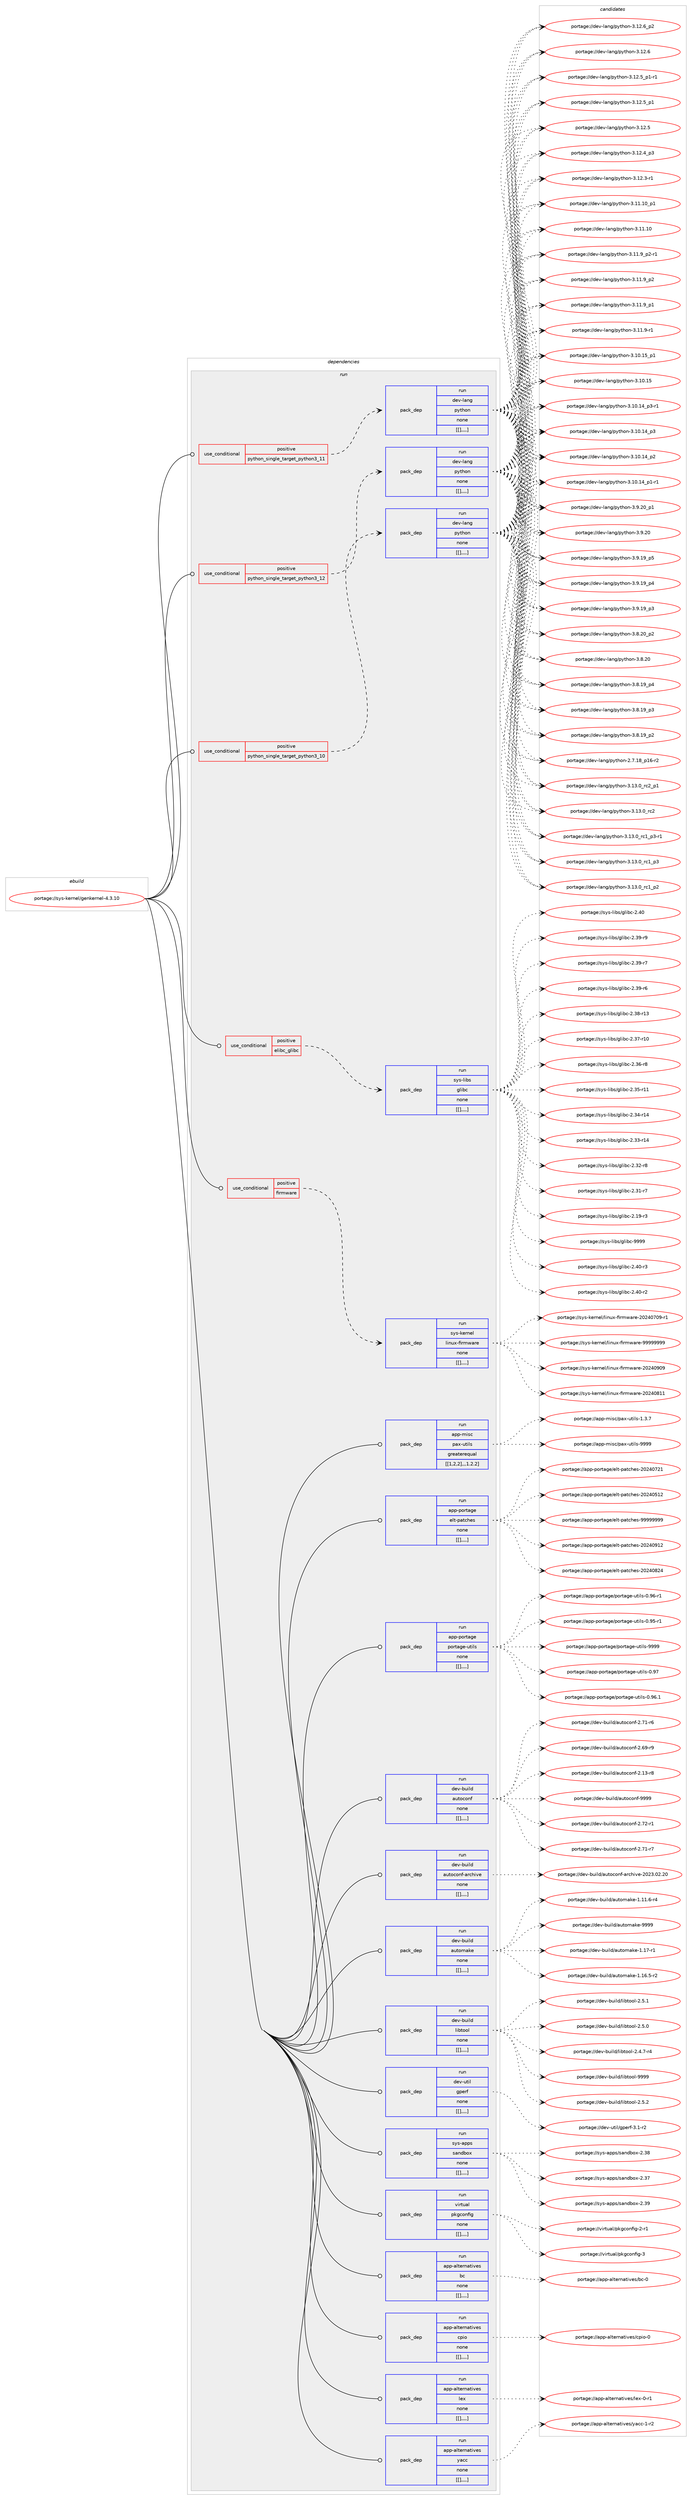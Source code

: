 digraph prolog {

# *************
# Graph options
# *************

newrank=true;
concentrate=true;
compound=true;
graph [rankdir=LR,fontname=Helvetica,fontsize=10,ranksep=1.5];#, ranksep=2.5, nodesep=0.2];
edge  [arrowhead=vee];
node  [fontname=Helvetica,fontsize=10];

# **********
# The ebuild
# **********

subgraph cluster_leftcol {
color=gray;
label=<<i>ebuild</i>>;
id [label="portage://sys-kernel/genkernel-4.3.10", color=red, width=4, href="../sys-kernel/genkernel-4.3.10.svg"];
}

# ****************
# The dependencies
# ****************

subgraph cluster_midcol {
color=gray;
label=<<i>dependencies</i>>;
subgraph cluster_compile {
fillcolor="#eeeeee";
style=filled;
label=<<i>compile</i>>;
}
subgraph cluster_compileandrun {
fillcolor="#eeeeee";
style=filled;
label=<<i>compile and run</i>>;
}
subgraph cluster_run {
fillcolor="#eeeeee";
style=filled;
label=<<i>run</i>>;
subgraph cond9730 {
dependency26122 [label=<<TABLE BORDER="0" CELLBORDER="1" CELLSPACING="0" CELLPADDING="4"><TR><TD ROWSPAN="3" CELLPADDING="10">use_conditional</TD></TR><TR><TD>positive</TD></TR><TR><TD>elibc_glibc</TD></TR></TABLE>>, shape=none, color=red];
subgraph pack16318 {
dependency26123 [label=<<TABLE BORDER="0" CELLBORDER="1" CELLSPACING="0" CELLPADDING="4" WIDTH="220"><TR><TD ROWSPAN="6" CELLPADDING="30">pack_dep</TD></TR><TR><TD WIDTH="110">run</TD></TR><TR><TD>sys-libs</TD></TR><TR><TD>glibc</TD></TR><TR><TD>none</TD></TR><TR><TD>[[],,,,]</TD></TR></TABLE>>, shape=none, color=blue];
}
dependency26122:e -> dependency26123:w [weight=20,style="dashed",arrowhead="vee"];
}
id:e -> dependency26122:w [weight=20,style="solid",arrowhead="odot"];
subgraph cond9731 {
dependency26124 [label=<<TABLE BORDER="0" CELLBORDER="1" CELLSPACING="0" CELLPADDING="4"><TR><TD ROWSPAN="3" CELLPADDING="10">use_conditional</TD></TR><TR><TD>positive</TD></TR><TR><TD>firmware</TD></TR></TABLE>>, shape=none, color=red];
subgraph pack16319 {
dependency26125 [label=<<TABLE BORDER="0" CELLBORDER="1" CELLSPACING="0" CELLPADDING="4" WIDTH="220"><TR><TD ROWSPAN="6" CELLPADDING="30">pack_dep</TD></TR><TR><TD WIDTH="110">run</TD></TR><TR><TD>sys-kernel</TD></TR><TR><TD>linux-firmware</TD></TR><TR><TD>none</TD></TR><TR><TD>[[],,,,]</TD></TR></TABLE>>, shape=none, color=blue];
}
dependency26124:e -> dependency26125:w [weight=20,style="dashed",arrowhead="vee"];
}
id:e -> dependency26124:w [weight=20,style="solid",arrowhead="odot"];
subgraph cond9732 {
dependency26126 [label=<<TABLE BORDER="0" CELLBORDER="1" CELLSPACING="0" CELLPADDING="4"><TR><TD ROWSPAN="3" CELLPADDING="10">use_conditional</TD></TR><TR><TD>positive</TD></TR><TR><TD>python_single_target_python3_10</TD></TR></TABLE>>, shape=none, color=red];
subgraph pack16320 {
dependency26127 [label=<<TABLE BORDER="0" CELLBORDER="1" CELLSPACING="0" CELLPADDING="4" WIDTH="220"><TR><TD ROWSPAN="6" CELLPADDING="30">pack_dep</TD></TR><TR><TD WIDTH="110">run</TD></TR><TR><TD>dev-lang</TD></TR><TR><TD>python</TD></TR><TR><TD>none</TD></TR><TR><TD>[[],,,,]</TD></TR></TABLE>>, shape=none, color=blue];
}
dependency26126:e -> dependency26127:w [weight=20,style="dashed",arrowhead="vee"];
}
id:e -> dependency26126:w [weight=20,style="solid",arrowhead="odot"];
subgraph cond9733 {
dependency26128 [label=<<TABLE BORDER="0" CELLBORDER="1" CELLSPACING="0" CELLPADDING="4"><TR><TD ROWSPAN="3" CELLPADDING="10">use_conditional</TD></TR><TR><TD>positive</TD></TR><TR><TD>python_single_target_python3_11</TD></TR></TABLE>>, shape=none, color=red];
subgraph pack16321 {
dependency26129 [label=<<TABLE BORDER="0" CELLBORDER="1" CELLSPACING="0" CELLPADDING="4" WIDTH="220"><TR><TD ROWSPAN="6" CELLPADDING="30">pack_dep</TD></TR><TR><TD WIDTH="110">run</TD></TR><TR><TD>dev-lang</TD></TR><TR><TD>python</TD></TR><TR><TD>none</TD></TR><TR><TD>[[],,,,]</TD></TR></TABLE>>, shape=none, color=blue];
}
dependency26128:e -> dependency26129:w [weight=20,style="dashed",arrowhead="vee"];
}
id:e -> dependency26128:w [weight=20,style="solid",arrowhead="odot"];
subgraph cond9734 {
dependency26130 [label=<<TABLE BORDER="0" CELLBORDER="1" CELLSPACING="0" CELLPADDING="4"><TR><TD ROWSPAN="3" CELLPADDING="10">use_conditional</TD></TR><TR><TD>positive</TD></TR><TR><TD>python_single_target_python3_12</TD></TR></TABLE>>, shape=none, color=red];
subgraph pack16322 {
dependency26131 [label=<<TABLE BORDER="0" CELLBORDER="1" CELLSPACING="0" CELLPADDING="4" WIDTH="220"><TR><TD ROWSPAN="6" CELLPADDING="30">pack_dep</TD></TR><TR><TD WIDTH="110">run</TD></TR><TR><TD>dev-lang</TD></TR><TR><TD>python</TD></TR><TR><TD>none</TD></TR><TR><TD>[[],,,,]</TD></TR></TABLE>>, shape=none, color=blue];
}
dependency26130:e -> dependency26131:w [weight=20,style="dashed",arrowhead="vee"];
}
id:e -> dependency26130:w [weight=20,style="solid",arrowhead="odot"];
subgraph pack16323 {
dependency26132 [label=<<TABLE BORDER="0" CELLBORDER="1" CELLSPACING="0" CELLPADDING="4" WIDTH="220"><TR><TD ROWSPAN="6" CELLPADDING="30">pack_dep</TD></TR><TR><TD WIDTH="110">run</TD></TR><TR><TD>app-alternatives</TD></TR><TR><TD>bc</TD></TR><TR><TD>none</TD></TR><TR><TD>[[],,,,]</TD></TR></TABLE>>, shape=none, color=blue];
}
id:e -> dependency26132:w [weight=20,style="solid",arrowhead="odot"];
subgraph pack16324 {
dependency26133 [label=<<TABLE BORDER="0" CELLBORDER="1" CELLSPACING="0" CELLPADDING="4" WIDTH="220"><TR><TD ROWSPAN="6" CELLPADDING="30">pack_dep</TD></TR><TR><TD WIDTH="110">run</TD></TR><TR><TD>app-alternatives</TD></TR><TR><TD>cpio</TD></TR><TR><TD>none</TD></TR><TR><TD>[[],,,,]</TD></TR></TABLE>>, shape=none, color=blue];
}
id:e -> dependency26133:w [weight=20,style="solid",arrowhead="odot"];
subgraph pack16325 {
dependency26134 [label=<<TABLE BORDER="0" CELLBORDER="1" CELLSPACING="0" CELLPADDING="4" WIDTH="220"><TR><TD ROWSPAN="6" CELLPADDING="30">pack_dep</TD></TR><TR><TD WIDTH="110">run</TD></TR><TR><TD>app-alternatives</TD></TR><TR><TD>lex</TD></TR><TR><TD>none</TD></TR><TR><TD>[[],,,,]</TD></TR></TABLE>>, shape=none, color=blue];
}
id:e -> dependency26134:w [weight=20,style="solid",arrowhead="odot"];
subgraph pack16326 {
dependency26135 [label=<<TABLE BORDER="0" CELLBORDER="1" CELLSPACING="0" CELLPADDING="4" WIDTH="220"><TR><TD ROWSPAN="6" CELLPADDING="30">pack_dep</TD></TR><TR><TD WIDTH="110">run</TD></TR><TR><TD>app-alternatives</TD></TR><TR><TD>yacc</TD></TR><TR><TD>none</TD></TR><TR><TD>[[],,,,]</TD></TR></TABLE>>, shape=none, color=blue];
}
id:e -> dependency26135:w [weight=20,style="solid",arrowhead="odot"];
subgraph pack16327 {
dependency26136 [label=<<TABLE BORDER="0" CELLBORDER="1" CELLSPACING="0" CELLPADDING="4" WIDTH="220"><TR><TD ROWSPAN="6" CELLPADDING="30">pack_dep</TD></TR><TR><TD WIDTH="110">run</TD></TR><TR><TD>app-misc</TD></TR><TR><TD>pax-utils</TD></TR><TR><TD>greaterequal</TD></TR><TR><TD>[[1,2,2],,,1.2.2]</TD></TR></TABLE>>, shape=none, color=blue];
}
id:e -> dependency26136:w [weight=20,style="solid",arrowhead="odot"];
subgraph pack16328 {
dependency26137 [label=<<TABLE BORDER="0" CELLBORDER="1" CELLSPACING="0" CELLPADDING="4" WIDTH="220"><TR><TD ROWSPAN="6" CELLPADDING="30">pack_dep</TD></TR><TR><TD WIDTH="110">run</TD></TR><TR><TD>app-portage</TD></TR><TR><TD>elt-patches</TD></TR><TR><TD>none</TD></TR><TR><TD>[[],,,,]</TD></TR></TABLE>>, shape=none, color=blue];
}
id:e -> dependency26137:w [weight=20,style="solid",arrowhead="odot"];
subgraph pack16329 {
dependency26138 [label=<<TABLE BORDER="0" CELLBORDER="1" CELLSPACING="0" CELLPADDING="4" WIDTH="220"><TR><TD ROWSPAN="6" CELLPADDING="30">pack_dep</TD></TR><TR><TD WIDTH="110">run</TD></TR><TR><TD>app-portage</TD></TR><TR><TD>portage-utils</TD></TR><TR><TD>none</TD></TR><TR><TD>[[],,,,]</TD></TR></TABLE>>, shape=none, color=blue];
}
id:e -> dependency26138:w [weight=20,style="solid",arrowhead="odot"];
subgraph pack16330 {
dependency26139 [label=<<TABLE BORDER="0" CELLBORDER="1" CELLSPACING="0" CELLPADDING="4" WIDTH="220"><TR><TD ROWSPAN="6" CELLPADDING="30">pack_dep</TD></TR><TR><TD WIDTH="110">run</TD></TR><TR><TD>dev-build</TD></TR><TR><TD>autoconf</TD></TR><TR><TD>none</TD></TR><TR><TD>[[],,,,]</TD></TR></TABLE>>, shape=none, color=blue];
}
id:e -> dependency26139:w [weight=20,style="solid",arrowhead="odot"];
subgraph pack16331 {
dependency26140 [label=<<TABLE BORDER="0" CELLBORDER="1" CELLSPACING="0" CELLPADDING="4" WIDTH="220"><TR><TD ROWSPAN="6" CELLPADDING="30">pack_dep</TD></TR><TR><TD WIDTH="110">run</TD></TR><TR><TD>dev-build</TD></TR><TR><TD>autoconf-archive</TD></TR><TR><TD>none</TD></TR><TR><TD>[[],,,,]</TD></TR></TABLE>>, shape=none, color=blue];
}
id:e -> dependency26140:w [weight=20,style="solid",arrowhead="odot"];
subgraph pack16332 {
dependency26141 [label=<<TABLE BORDER="0" CELLBORDER="1" CELLSPACING="0" CELLPADDING="4" WIDTH="220"><TR><TD ROWSPAN="6" CELLPADDING="30">pack_dep</TD></TR><TR><TD WIDTH="110">run</TD></TR><TR><TD>dev-build</TD></TR><TR><TD>automake</TD></TR><TR><TD>none</TD></TR><TR><TD>[[],,,,]</TD></TR></TABLE>>, shape=none, color=blue];
}
id:e -> dependency26141:w [weight=20,style="solid",arrowhead="odot"];
subgraph pack16333 {
dependency26142 [label=<<TABLE BORDER="0" CELLBORDER="1" CELLSPACING="0" CELLPADDING="4" WIDTH="220"><TR><TD ROWSPAN="6" CELLPADDING="30">pack_dep</TD></TR><TR><TD WIDTH="110">run</TD></TR><TR><TD>dev-build</TD></TR><TR><TD>libtool</TD></TR><TR><TD>none</TD></TR><TR><TD>[[],,,,]</TD></TR></TABLE>>, shape=none, color=blue];
}
id:e -> dependency26142:w [weight=20,style="solid",arrowhead="odot"];
subgraph pack16334 {
dependency26143 [label=<<TABLE BORDER="0" CELLBORDER="1" CELLSPACING="0" CELLPADDING="4" WIDTH="220"><TR><TD ROWSPAN="6" CELLPADDING="30">pack_dep</TD></TR><TR><TD WIDTH="110">run</TD></TR><TR><TD>dev-util</TD></TR><TR><TD>gperf</TD></TR><TR><TD>none</TD></TR><TR><TD>[[],,,,]</TD></TR></TABLE>>, shape=none, color=blue];
}
id:e -> dependency26143:w [weight=20,style="solid",arrowhead="odot"];
subgraph pack16335 {
dependency26144 [label=<<TABLE BORDER="0" CELLBORDER="1" CELLSPACING="0" CELLPADDING="4" WIDTH="220"><TR><TD ROWSPAN="6" CELLPADDING="30">pack_dep</TD></TR><TR><TD WIDTH="110">run</TD></TR><TR><TD>sys-apps</TD></TR><TR><TD>sandbox</TD></TR><TR><TD>none</TD></TR><TR><TD>[[],,,,]</TD></TR></TABLE>>, shape=none, color=blue];
}
id:e -> dependency26144:w [weight=20,style="solid",arrowhead="odot"];
subgraph pack16336 {
dependency26145 [label=<<TABLE BORDER="0" CELLBORDER="1" CELLSPACING="0" CELLPADDING="4" WIDTH="220"><TR><TD ROWSPAN="6" CELLPADDING="30">pack_dep</TD></TR><TR><TD WIDTH="110">run</TD></TR><TR><TD>virtual</TD></TR><TR><TD>pkgconfig</TD></TR><TR><TD>none</TD></TR><TR><TD>[[],,,,]</TD></TR></TABLE>>, shape=none, color=blue];
}
id:e -> dependency26145:w [weight=20,style="solid",arrowhead="odot"];
}
}

# **************
# The candidates
# **************

subgraph cluster_choices {
rank=same;
color=gray;
label=<<i>candidates</i>>;

subgraph choice16318 {
color=black;
nodesep=1;
choice11512111545108105981154710310810598994557575757 [label="portage://sys-libs/glibc-9999", color=red, width=4,href="../sys-libs/glibc-9999.svg"];
choice115121115451081059811547103108105989945504652484511451 [label="portage://sys-libs/glibc-2.40-r3", color=red, width=4,href="../sys-libs/glibc-2.40-r3.svg"];
choice115121115451081059811547103108105989945504652484511450 [label="portage://sys-libs/glibc-2.40-r2", color=red, width=4,href="../sys-libs/glibc-2.40-r2.svg"];
choice11512111545108105981154710310810598994550465248 [label="portage://sys-libs/glibc-2.40", color=red, width=4,href="../sys-libs/glibc-2.40.svg"];
choice115121115451081059811547103108105989945504651574511457 [label="portage://sys-libs/glibc-2.39-r9", color=red, width=4,href="../sys-libs/glibc-2.39-r9.svg"];
choice115121115451081059811547103108105989945504651574511455 [label="portage://sys-libs/glibc-2.39-r7", color=red, width=4,href="../sys-libs/glibc-2.39-r7.svg"];
choice115121115451081059811547103108105989945504651574511454 [label="portage://sys-libs/glibc-2.39-r6", color=red, width=4,href="../sys-libs/glibc-2.39-r6.svg"];
choice11512111545108105981154710310810598994550465156451144951 [label="portage://sys-libs/glibc-2.38-r13", color=red, width=4,href="../sys-libs/glibc-2.38-r13.svg"];
choice11512111545108105981154710310810598994550465155451144948 [label="portage://sys-libs/glibc-2.37-r10", color=red, width=4,href="../sys-libs/glibc-2.37-r10.svg"];
choice115121115451081059811547103108105989945504651544511456 [label="portage://sys-libs/glibc-2.36-r8", color=red, width=4,href="../sys-libs/glibc-2.36-r8.svg"];
choice11512111545108105981154710310810598994550465153451144949 [label="portage://sys-libs/glibc-2.35-r11", color=red, width=4,href="../sys-libs/glibc-2.35-r11.svg"];
choice11512111545108105981154710310810598994550465152451144952 [label="portage://sys-libs/glibc-2.34-r14", color=red, width=4,href="../sys-libs/glibc-2.34-r14.svg"];
choice11512111545108105981154710310810598994550465151451144952 [label="portage://sys-libs/glibc-2.33-r14", color=red, width=4,href="../sys-libs/glibc-2.33-r14.svg"];
choice115121115451081059811547103108105989945504651504511456 [label="portage://sys-libs/glibc-2.32-r8", color=red, width=4,href="../sys-libs/glibc-2.32-r8.svg"];
choice115121115451081059811547103108105989945504651494511455 [label="portage://sys-libs/glibc-2.31-r7", color=red, width=4,href="../sys-libs/glibc-2.31-r7.svg"];
choice115121115451081059811547103108105989945504649574511451 [label="portage://sys-libs/glibc-2.19-r3", color=red, width=4,href="../sys-libs/glibc-2.19-r3.svg"];
dependency26123:e -> choice11512111545108105981154710310810598994557575757:w [style=dotted,weight="100"];
dependency26123:e -> choice115121115451081059811547103108105989945504652484511451:w [style=dotted,weight="100"];
dependency26123:e -> choice115121115451081059811547103108105989945504652484511450:w [style=dotted,weight="100"];
dependency26123:e -> choice11512111545108105981154710310810598994550465248:w [style=dotted,weight="100"];
dependency26123:e -> choice115121115451081059811547103108105989945504651574511457:w [style=dotted,weight="100"];
dependency26123:e -> choice115121115451081059811547103108105989945504651574511455:w [style=dotted,weight="100"];
dependency26123:e -> choice115121115451081059811547103108105989945504651574511454:w [style=dotted,weight="100"];
dependency26123:e -> choice11512111545108105981154710310810598994550465156451144951:w [style=dotted,weight="100"];
dependency26123:e -> choice11512111545108105981154710310810598994550465155451144948:w [style=dotted,weight="100"];
dependency26123:e -> choice115121115451081059811547103108105989945504651544511456:w [style=dotted,weight="100"];
dependency26123:e -> choice11512111545108105981154710310810598994550465153451144949:w [style=dotted,weight="100"];
dependency26123:e -> choice11512111545108105981154710310810598994550465152451144952:w [style=dotted,weight="100"];
dependency26123:e -> choice11512111545108105981154710310810598994550465151451144952:w [style=dotted,weight="100"];
dependency26123:e -> choice115121115451081059811547103108105989945504651504511456:w [style=dotted,weight="100"];
dependency26123:e -> choice115121115451081059811547103108105989945504651494511455:w [style=dotted,weight="100"];
dependency26123:e -> choice115121115451081059811547103108105989945504649574511451:w [style=dotted,weight="100"];
}
subgraph choice16319 {
color=black;
nodesep=1;
choice11512111545107101114110101108471081051101171204510210511410911997114101455757575757575757 [label="portage://sys-kernel/linux-firmware-99999999", color=red, width=4,href="../sys-kernel/linux-firmware-99999999.svg"];
choice11512111545107101114110101108471081051101171204510210511410911997114101455048505248574857 [label="portage://sys-kernel/linux-firmware-20240909", color=red, width=4,href="../sys-kernel/linux-firmware-20240909.svg"];
choice11512111545107101114110101108471081051101171204510210511410911997114101455048505248564949 [label="portage://sys-kernel/linux-firmware-20240811", color=red, width=4,href="../sys-kernel/linux-firmware-20240811.svg"];
choice115121115451071011141101011084710810511011712045102105114109119971141014550485052485548574511449 [label="portage://sys-kernel/linux-firmware-20240709-r1", color=red, width=4,href="../sys-kernel/linux-firmware-20240709-r1.svg"];
dependency26125:e -> choice11512111545107101114110101108471081051101171204510210511410911997114101455757575757575757:w [style=dotted,weight="100"];
dependency26125:e -> choice11512111545107101114110101108471081051101171204510210511410911997114101455048505248574857:w [style=dotted,weight="100"];
dependency26125:e -> choice11512111545107101114110101108471081051101171204510210511410911997114101455048505248564949:w [style=dotted,weight="100"];
dependency26125:e -> choice115121115451071011141101011084710810511011712045102105114109119971141014550485052485548574511449:w [style=dotted,weight="100"];
}
subgraph choice16320 {
color=black;
nodesep=1;
choice100101118451089711010347112121116104111110455146495146489511499509511249 [label="portage://dev-lang/python-3.13.0_rc2_p1", color=red, width=4,href="../dev-lang/python-3.13.0_rc2_p1.svg"];
choice10010111845108971101034711212111610411111045514649514648951149950 [label="portage://dev-lang/python-3.13.0_rc2", color=red, width=4,href="../dev-lang/python-3.13.0_rc2.svg"];
choice1001011184510897110103471121211161041111104551464951464895114994995112514511449 [label="portage://dev-lang/python-3.13.0_rc1_p3-r1", color=red, width=4,href="../dev-lang/python-3.13.0_rc1_p3-r1.svg"];
choice100101118451089711010347112121116104111110455146495146489511499499511251 [label="portage://dev-lang/python-3.13.0_rc1_p3", color=red, width=4,href="../dev-lang/python-3.13.0_rc1_p3.svg"];
choice100101118451089711010347112121116104111110455146495146489511499499511250 [label="portage://dev-lang/python-3.13.0_rc1_p2", color=red, width=4,href="../dev-lang/python-3.13.0_rc1_p2.svg"];
choice100101118451089711010347112121116104111110455146495046549511250 [label="portage://dev-lang/python-3.12.6_p2", color=red, width=4,href="../dev-lang/python-3.12.6_p2.svg"];
choice10010111845108971101034711212111610411111045514649504654 [label="portage://dev-lang/python-3.12.6", color=red, width=4,href="../dev-lang/python-3.12.6.svg"];
choice1001011184510897110103471121211161041111104551464950465395112494511449 [label="portage://dev-lang/python-3.12.5_p1-r1", color=red, width=4,href="../dev-lang/python-3.12.5_p1-r1.svg"];
choice100101118451089711010347112121116104111110455146495046539511249 [label="portage://dev-lang/python-3.12.5_p1", color=red, width=4,href="../dev-lang/python-3.12.5_p1.svg"];
choice10010111845108971101034711212111610411111045514649504653 [label="portage://dev-lang/python-3.12.5", color=red, width=4,href="../dev-lang/python-3.12.5.svg"];
choice100101118451089711010347112121116104111110455146495046529511251 [label="portage://dev-lang/python-3.12.4_p3", color=red, width=4,href="../dev-lang/python-3.12.4_p3.svg"];
choice100101118451089711010347112121116104111110455146495046514511449 [label="portage://dev-lang/python-3.12.3-r1", color=red, width=4,href="../dev-lang/python-3.12.3-r1.svg"];
choice10010111845108971101034711212111610411111045514649494649489511249 [label="portage://dev-lang/python-3.11.10_p1", color=red, width=4,href="../dev-lang/python-3.11.10_p1.svg"];
choice1001011184510897110103471121211161041111104551464949464948 [label="portage://dev-lang/python-3.11.10", color=red, width=4,href="../dev-lang/python-3.11.10.svg"];
choice1001011184510897110103471121211161041111104551464949465795112504511449 [label="portage://dev-lang/python-3.11.9_p2-r1", color=red, width=4,href="../dev-lang/python-3.11.9_p2-r1.svg"];
choice100101118451089711010347112121116104111110455146494946579511250 [label="portage://dev-lang/python-3.11.9_p2", color=red, width=4,href="../dev-lang/python-3.11.9_p2.svg"];
choice100101118451089711010347112121116104111110455146494946579511249 [label="portage://dev-lang/python-3.11.9_p1", color=red, width=4,href="../dev-lang/python-3.11.9_p1.svg"];
choice100101118451089711010347112121116104111110455146494946574511449 [label="portage://dev-lang/python-3.11.9-r1", color=red, width=4,href="../dev-lang/python-3.11.9-r1.svg"];
choice10010111845108971101034711212111610411111045514649484649539511249 [label="portage://dev-lang/python-3.10.15_p1", color=red, width=4,href="../dev-lang/python-3.10.15_p1.svg"];
choice1001011184510897110103471121211161041111104551464948464953 [label="portage://dev-lang/python-3.10.15", color=red, width=4,href="../dev-lang/python-3.10.15.svg"];
choice100101118451089711010347112121116104111110455146494846495295112514511449 [label="portage://dev-lang/python-3.10.14_p3-r1", color=red, width=4,href="../dev-lang/python-3.10.14_p3-r1.svg"];
choice10010111845108971101034711212111610411111045514649484649529511251 [label="portage://dev-lang/python-3.10.14_p3", color=red, width=4,href="../dev-lang/python-3.10.14_p3.svg"];
choice10010111845108971101034711212111610411111045514649484649529511250 [label="portage://dev-lang/python-3.10.14_p2", color=red, width=4,href="../dev-lang/python-3.10.14_p2.svg"];
choice100101118451089711010347112121116104111110455146494846495295112494511449 [label="portage://dev-lang/python-3.10.14_p1-r1", color=red, width=4,href="../dev-lang/python-3.10.14_p1-r1.svg"];
choice100101118451089711010347112121116104111110455146574650489511249 [label="portage://dev-lang/python-3.9.20_p1", color=red, width=4,href="../dev-lang/python-3.9.20_p1.svg"];
choice10010111845108971101034711212111610411111045514657465048 [label="portage://dev-lang/python-3.9.20", color=red, width=4,href="../dev-lang/python-3.9.20.svg"];
choice100101118451089711010347112121116104111110455146574649579511253 [label="portage://dev-lang/python-3.9.19_p5", color=red, width=4,href="../dev-lang/python-3.9.19_p5.svg"];
choice100101118451089711010347112121116104111110455146574649579511252 [label="portage://dev-lang/python-3.9.19_p4", color=red, width=4,href="../dev-lang/python-3.9.19_p4.svg"];
choice100101118451089711010347112121116104111110455146574649579511251 [label="portage://dev-lang/python-3.9.19_p3", color=red, width=4,href="../dev-lang/python-3.9.19_p3.svg"];
choice100101118451089711010347112121116104111110455146564650489511250 [label="portage://dev-lang/python-3.8.20_p2", color=red, width=4,href="../dev-lang/python-3.8.20_p2.svg"];
choice10010111845108971101034711212111610411111045514656465048 [label="portage://dev-lang/python-3.8.20", color=red, width=4,href="../dev-lang/python-3.8.20.svg"];
choice100101118451089711010347112121116104111110455146564649579511252 [label="portage://dev-lang/python-3.8.19_p4", color=red, width=4,href="../dev-lang/python-3.8.19_p4.svg"];
choice100101118451089711010347112121116104111110455146564649579511251 [label="portage://dev-lang/python-3.8.19_p3", color=red, width=4,href="../dev-lang/python-3.8.19_p3.svg"];
choice100101118451089711010347112121116104111110455146564649579511250 [label="portage://dev-lang/python-3.8.19_p2", color=red, width=4,href="../dev-lang/python-3.8.19_p2.svg"];
choice100101118451089711010347112121116104111110455046554649569511249544511450 [label="portage://dev-lang/python-2.7.18_p16-r2", color=red, width=4,href="../dev-lang/python-2.7.18_p16-r2.svg"];
dependency26127:e -> choice100101118451089711010347112121116104111110455146495146489511499509511249:w [style=dotted,weight="100"];
dependency26127:e -> choice10010111845108971101034711212111610411111045514649514648951149950:w [style=dotted,weight="100"];
dependency26127:e -> choice1001011184510897110103471121211161041111104551464951464895114994995112514511449:w [style=dotted,weight="100"];
dependency26127:e -> choice100101118451089711010347112121116104111110455146495146489511499499511251:w [style=dotted,weight="100"];
dependency26127:e -> choice100101118451089711010347112121116104111110455146495146489511499499511250:w [style=dotted,weight="100"];
dependency26127:e -> choice100101118451089711010347112121116104111110455146495046549511250:w [style=dotted,weight="100"];
dependency26127:e -> choice10010111845108971101034711212111610411111045514649504654:w [style=dotted,weight="100"];
dependency26127:e -> choice1001011184510897110103471121211161041111104551464950465395112494511449:w [style=dotted,weight="100"];
dependency26127:e -> choice100101118451089711010347112121116104111110455146495046539511249:w [style=dotted,weight="100"];
dependency26127:e -> choice10010111845108971101034711212111610411111045514649504653:w [style=dotted,weight="100"];
dependency26127:e -> choice100101118451089711010347112121116104111110455146495046529511251:w [style=dotted,weight="100"];
dependency26127:e -> choice100101118451089711010347112121116104111110455146495046514511449:w [style=dotted,weight="100"];
dependency26127:e -> choice10010111845108971101034711212111610411111045514649494649489511249:w [style=dotted,weight="100"];
dependency26127:e -> choice1001011184510897110103471121211161041111104551464949464948:w [style=dotted,weight="100"];
dependency26127:e -> choice1001011184510897110103471121211161041111104551464949465795112504511449:w [style=dotted,weight="100"];
dependency26127:e -> choice100101118451089711010347112121116104111110455146494946579511250:w [style=dotted,weight="100"];
dependency26127:e -> choice100101118451089711010347112121116104111110455146494946579511249:w [style=dotted,weight="100"];
dependency26127:e -> choice100101118451089711010347112121116104111110455146494946574511449:w [style=dotted,weight="100"];
dependency26127:e -> choice10010111845108971101034711212111610411111045514649484649539511249:w [style=dotted,weight="100"];
dependency26127:e -> choice1001011184510897110103471121211161041111104551464948464953:w [style=dotted,weight="100"];
dependency26127:e -> choice100101118451089711010347112121116104111110455146494846495295112514511449:w [style=dotted,weight="100"];
dependency26127:e -> choice10010111845108971101034711212111610411111045514649484649529511251:w [style=dotted,weight="100"];
dependency26127:e -> choice10010111845108971101034711212111610411111045514649484649529511250:w [style=dotted,weight="100"];
dependency26127:e -> choice100101118451089711010347112121116104111110455146494846495295112494511449:w [style=dotted,weight="100"];
dependency26127:e -> choice100101118451089711010347112121116104111110455146574650489511249:w [style=dotted,weight="100"];
dependency26127:e -> choice10010111845108971101034711212111610411111045514657465048:w [style=dotted,weight="100"];
dependency26127:e -> choice100101118451089711010347112121116104111110455146574649579511253:w [style=dotted,weight="100"];
dependency26127:e -> choice100101118451089711010347112121116104111110455146574649579511252:w [style=dotted,weight="100"];
dependency26127:e -> choice100101118451089711010347112121116104111110455146574649579511251:w [style=dotted,weight="100"];
dependency26127:e -> choice100101118451089711010347112121116104111110455146564650489511250:w [style=dotted,weight="100"];
dependency26127:e -> choice10010111845108971101034711212111610411111045514656465048:w [style=dotted,weight="100"];
dependency26127:e -> choice100101118451089711010347112121116104111110455146564649579511252:w [style=dotted,weight="100"];
dependency26127:e -> choice100101118451089711010347112121116104111110455146564649579511251:w [style=dotted,weight="100"];
dependency26127:e -> choice100101118451089711010347112121116104111110455146564649579511250:w [style=dotted,weight="100"];
dependency26127:e -> choice100101118451089711010347112121116104111110455046554649569511249544511450:w [style=dotted,weight="100"];
}
subgraph choice16321 {
color=black;
nodesep=1;
choice100101118451089711010347112121116104111110455146495146489511499509511249 [label="portage://dev-lang/python-3.13.0_rc2_p1", color=red, width=4,href="../dev-lang/python-3.13.0_rc2_p1.svg"];
choice10010111845108971101034711212111610411111045514649514648951149950 [label="portage://dev-lang/python-3.13.0_rc2", color=red, width=4,href="../dev-lang/python-3.13.0_rc2.svg"];
choice1001011184510897110103471121211161041111104551464951464895114994995112514511449 [label="portage://dev-lang/python-3.13.0_rc1_p3-r1", color=red, width=4,href="../dev-lang/python-3.13.0_rc1_p3-r1.svg"];
choice100101118451089711010347112121116104111110455146495146489511499499511251 [label="portage://dev-lang/python-3.13.0_rc1_p3", color=red, width=4,href="../dev-lang/python-3.13.0_rc1_p3.svg"];
choice100101118451089711010347112121116104111110455146495146489511499499511250 [label="portage://dev-lang/python-3.13.0_rc1_p2", color=red, width=4,href="../dev-lang/python-3.13.0_rc1_p2.svg"];
choice100101118451089711010347112121116104111110455146495046549511250 [label="portage://dev-lang/python-3.12.6_p2", color=red, width=4,href="../dev-lang/python-3.12.6_p2.svg"];
choice10010111845108971101034711212111610411111045514649504654 [label="portage://dev-lang/python-3.12.6", color=red, width=4,href="../dev-lang/python-3.12.6.svg"];
choice1001011184510897110103471121211161041111104551464950465395112494511449 [label="portage://dev-lang/python-3.12.5_p1-r1", color=red, width=4,href="../dev-lang/python-3.12.5_p1-r1.svg"];
choice100101118451089711010347112121116104111110455146495046539511249 [label="portage://dev-lang/python-3.12.5_p1", color=red, width=4,href="../dev-lang/python-3.12.5_p1.svg"];
choice10010111845108971101034711212111610411111045514649504653 [label="portage://dev-lang/python-3.12.5", color=red, width=4,href="../dev-lang/python-3.12.5.svg"];
choice100101118451089711010347112121116104111110455146495046529511251 [label="portage://dev-lang/python-3.12.4_p3", color=red, width=4,href="../dev-lang/python-3.12.4_p3.svg"];
choice100101118451089711010347112121116104111110455146495046514511449 [label="portage://dev-lang/python-3.12.3-r1", color=red, width=4,href="../dev-lang/python-3.12.3-r1.svg"];
choice10010111845108971101034711212111610411111045514649494649489511249 [label="portage://dev-lang/python-3.11.10_p1", color=red, width=4,href="../dev-lang/python-3.11.10_p1.svg"];
choice1001011184510897110103471121211161041111104551464949464948 [label="portage://dev-lang/python-3.11.10", color=red, width=4,href="../dev-lang/python-3.11.10.svg"];
choice1001011184510897110103471121211161041111104551464949465795112504511449 [label="portage://dev-lang/python-3.11.9_p2-r1", color=red, width=4,href="../dev-lang/python-3.11.9_p2-r1.svg"];
choice100101118451089711010347112121116104111110455146494946579511250 [label="portage://dev-lang/python-3.11.9_p2", color=red, width=4,href="../dev-lang/python-3.11.9_p2.svg"];
choice100101118451089711010347112121116104111110455146494946579511249 [label="portage://dev-lang/python-3.11.9_p1", color=red, width=4,href="../dev-lang/python-3.11.9_p1.svg"];
choice100101118451089711010347112121116104111110455146494946574511449 [label="portage://dev-lang/python-3.11.9-r1", color=red, width=4,href="../dev-lang/python-3.11.9-r1.svg"];
choice10010111845108971101034711212111610411111045514649484649539511249 [label="portage://dev-lang/python-3.10.15_p1", color=red, width=4,href="../dev-lang/python-3.10.15_p1.svg"];
choice1001011184510897110103471121211161041111104551464948464953 [label="portage://dev-lang/python-3.10.15", color=red, width=4,href="../dev-lang/python-3.10.15.svg"];
choice100101118451089711010347112121116104111110455146494846495295112514511449 [label="portage://dev-lang/python-3.10.14_p3-r1", color=red, width=4,href="../dev-lang/python-3.10.14_p3-r1.svg"];
choice10010111845108971101034711212111610411111045514649484649529511251 [label="portage://dev-lang/python-3.10.14_p3", color=red, width=4,href="../dev-lang/python-3.10.14_p3.svg"];
choice10010111845108971101034711212111610411111045514649484649529511250 [label="portage://dev-lang/python-3.10.14_p2", color=red, width=4,href="../dev-lang/python-3.10.14_p2.svg"];
choice100101118451089711010347112121116104111110455146494846495295112494511449 [label="portage://dev-lang/python-3.10.14_p1-r1", color=red, width=4,href="../dev-lang/python-3.10.14_p1-r1.svg"];
choice100101118451089711010347112121116104111110455146574650489511249 [label="portage://dev-lang/python-3.9.20_p1", color=red, width=4,href="../dev-lang/python-3.9.20_p1.svg"];
choice10010111845108971101034711212111610411111045514657465048 [label="portage://dev-lang/python-3.9.20", color=red, width=4,href="../dev-lang/python-3.9.20.svg"];
choice100101118451089711010347112121116104111110455146574649579511253 [label="portage://dev-lang/python-3.9.19_p5", color=red, width=4,href="../dev-lang/python-3.9.19_p5.svg"];
choice100101118451089711010347112121116104111110455146574649579511252 [label="portage://dev-lang/python-3.9.19_p4", color=red, width=4,href="../dev-lang/python-3.9.19_p4.svg"];
choice100101118451089711010347112121116104111110455146574649579511251 [label="portage://dev-lang/python-3.9.19_p3", color=red, width=4,href="../dev-lang/python-3.9.19_p3.svg"];
choice100101118451089711010347112121116104111110455146564650489511250 [label="portage://dev-lang/python-3.8.20_p2", color=red, width=4,href="../dev-lang/python-3.8.20_p2.svg"];
choice10010111845108971101034711212111610411111045514656465048 [label="portage://dev-lang/python-3.8.20", color=red, width=4,href="../dev-lang/python-3.8.20.svg"];
choice100101118451089711010347112121116104111110455146564649579511252 [label="portage://dev-lang/python-3.8.19_p4", color=red, width=4,href="../dev-lang/python-3.8.19_p4.svg"];
choice100101118451089711010347112121116104111110455146564649579511251 [label="portage://dev-lang/python-3.8.19_p3", color=red, width=4,href="../dev-lang/python-3.8.19_p3.svg"];
choice100101118451089711010347112121116104111110455146564649579511250 [label="portage://dev-lang/python-3.8.19_p2", color=red, width=4,href="../dev-lang/python-3.8.19_p2.svg"];
choice100101118451089711010347112121116104111110455046554649569511249544511450 [label="portage://dev-lang/python-2.7.18_p16-r2", color=red, width=4,href="../dev-lang/python-2.7.18_p16-r2.svg"];
dependency26129:e -> choice100101118451089711010347112121116104111110455146495146489511499509511249:w [style=dotted,weight="100"];
dependency26129:e -> choice10010111845108971101034711212111610411111045514649514648951149950:w [style=dotted,weight="100"];
dependency26129:e -> choice1001011184510897110103471121211161041111104551464951464895114994995112514511449:w [style=dotted,weight="100"];
dependency26129:e -> choice100101118451089711010347112121116104111110455146495146489511499499511251:w [style=dotted,weight="100"];
dependency26129:e -> choice100101118451089711010347112121116104111110455146495146489511499499511250:w [style=dotted,weight="100"];
dependency26129:e -> choice100101118451089711010347112121116104111110455146495046549511250:w [style=dotted,weight="100"];
dependency26129:e -> choice10010111845108971101034711212111610411111045514649504654:w [style=dotted,weight="100"];
dependency26129:e -> choice1001011184510897110103471121211161041111104551464950465395112494511449:w [style=dotted,weight="100"];
dependency26129:e -> choice100101118451089711010347112121116104111110455146495046539511249:w [style=dotted,weight="100"];
dependency26129:e -> choice10010111845108971101034711212111610411111045514649504653:w [style=dotted,weight="100"];
dependency26129:e -> choice100101118451089711010347112121116104111110455146495046529511251:w [style=dotted,weight="100"];
dependency26129:e -> choice100101118451089711010347112121116104111110455146495046514511449:w [style=dotted,weight="100"];
dependency26129:e -> choice10010111845108971101034711212111610411111045514649494649489511249:w [style=dotted,weight="100"];
dependency26129:e -> choice1001011184510897110103471121211161041111104551464949464948:w [style=dotted,weight="100"];
dependency26129:e -> choice1001011184510897110103471121211161041111104551464949465795112504511449:w [style=dotted,weight="100"];
dependency26129:e -> choice100101118451089711010347112121116104111110455146494946579511250:w [style=dotted,weight="100"];
dependency26129:e -> choice100101118451089711010347112121116104111110455146494946579511249:w [style=dotted,weight="100"];
dependency26129:e -> choice100101118451089711010347112121116104111110455146494946574511449:w [style=dotted,weight="100"];
dependency26129:e -> choice10010111845108971101034711212111610411111045514649484649539511249:w [style=dotted,weight="100"];
dependency26129:e -> choice1001011184510897110103471121211161041111104551464948464953:w [style=dotted,weight="100"];
dependency26129:e -> choice100101118451089711010347112121116104111110455146494846495295112514511449:w [style=dotted,weight="100"];
dependency26129:e -> choice10010111845108971101034711212111610411111045514649484649529511251:w [style=dotted,weight="100"];
dependency26129:e -> choice10010111845108971101034711212111610411111045514649484649529511250:w [style=dotted,weight="100"];
dependency26129:e -> choice100101118451089711010347112121116104111110455146494846495295112494511449:w [style=dotted,weight="100"];
dependency26129:e -> choice100101118451089711010347112121116104111110455146574650489511249:w [style=dotted,weight="100"];
dependency26129:e -> choice10010111845108971101034711212111610411111045514657465048:w [style=dotted,weight="100"];
dependency26129:e -> choice100101118451089711010347112121116104111110455146574649579511253:w [style=dotted,weight="100"];
dependency26129:e -> choice100101118451089711010347112121116104111110455146574649579511252:w [style=dotted,weight="100"];
dependency26129:e -> choice100101118451089711010347112121116104111110455146574649579511251:w [style=dotted,weight="100"];
dependency26129:e -> choice100101118451089711010347112121116104111110455146564650489511250:w [style=dotted,weight="100"];
dependency26129:e -> choice10010111845108971101034711212111610411111045514656465048:w [style=dotted,weight="100"];
dependency26129:e -> choice100101118451089711010347112121116104111110455146564649579511252:w [style=dotted,weight="100"];
dependency26129:e -> choice100101118451089711010347112121116104111110455146564649579511251:w [style=dotted,weight="100"];
dependency26129:e -> choice100101118451089711010347112121116104111110455146564649579511250:w [style=dotted,weight="100"];
dependency26129:e -> choice100101118451089711010347112121116104111110455046554649569511249544511450:w [style=dotted,weight="100"];
}
subgraph choice16322 {
color=black;
nodesep=1;
choice100101118451089711010347112121116104111110455146495146489511499509511249 [label="portage://dev-lang/python-3.13.0_rc2_p1", color=red, width=4,href="../dev-lang/python-3.13.0_rc2_p1.svg"];
choice10010111845108971101034711212111610411111045514649514648951149950 [label="portage://dev-lang/python-3.13.0_rc2", color=red, width=4,href="../dev-lang/python-3.13.0_rc2.svg"];
choice1001011184510897110103471121211161041111104551464951464895114994995112514511449 [label="portage://dev-lang/python-3.13.0_rc1_p3-r1", color=red, width=4,href="../dev-lang/python-3.13.0_rc1_p3-r1.svg"];
choice100101118451089711010347112121116104111110455146495146489511499499511251 [label="portage://dev-lang/python-3.13.0_rc1_p3", color=red, width=4,href="../dev-lang/python-3.13.0_rc1_p3.svg"];
choice100101118451089711010347112121116104111110455146495146489511499499511250 [label="portage://dev-lang/python-3.13.0_rc1_p2", color=red, width=4,href="../dev-lang/python-3.13.0_rc1_p2.svg"];
choice100101118451089711010347112121116104111110455146495046549511250 [label="portage://dev-lang/python-3.12.6_p2", color=red, width=4,href="../dev-lang/python-3.12.6_p2.svg"];
choice10010111845108971101034711212111610411111045514649504654 [label="portage://dev-lang/python-3.12.6", color=red, width=4,href="../dev-lang/python-3.12.6.svg"];
choice1001011184510897110103471121211161041111104551464950465395112494511449 [label="portage://dev-lang/python-3.12.5_p1-r1", color=red, width=4,href="../dev-lang/python-3.12.5_p1-r1.svg"];
choice100101118451089711010347112121116104111110455146495046539511249 [label="portage://dev-lang/python-3.12.5_p1", color=red, width=4,href="../dev-lang/python-3.12.5_p1.svg"];
choice10010111845108971101034711212111610411111045514649504653 [label="portage://dev-lang/python-3.12.5", color=red, width=4,href="../dev-lang/python-3.12.5.svg"];
choice100101118451089711010347112121116104111110455146495046529511251 [label="portage://dev-lang/python-3.12.4_p3", color=red, width=4,href="../dev-lang/python-3.12.4_p3.svg"];
choice100101118451089711010347112121116104111110455146495046514511449 [label="portage://dev-lang/python-3.12.3-r1", color=red, width=4,href="../dev-lang/python-3.12.3-r1.svg"];
choice10010111845108971101034711212111610411111045514649494649489511249 [label="portage://dev-lang/python-3.11.10_p1", color=red, width=4,href="../dev-lang/python-3.11.10_p1.svg"];
choice1001011184510897110103471121211161041111104551464949464948 [label="portage://dev-lang/python-3.11.10", color=red, width=4,href="../dev-lang/python-3.11.10.svg"];
choice1001011184510897110103471121211161041111104551464949465795112504511449 [label="portage://dev-lang/python-3.11.9_p2-r1", color=red, width=4,href="../dev-lang/python-3.11.9_p2-r1.svg"];
choice100101118451089711010347112121116104111110455146494946579511250 [label="portage://dev-lang/python-3.11.9_p2", color=red, width=4,href="../dev-lang/python-3.11.9_p2.svg"];
choice100101118451089711010347112121116104111110455146494946579511249 [label="portage://dev-lang/python-3.11.9_p1", color=red, width=4,href="../dev-lang/python-3.11.9_p1.svg"];
choice100101118451089711010347112121116104111110455146494946574511449 [label="portage://dev-lang/python-3.11.9-r1", color=red, width=4,href="../dev-lang/python-3.11.9-r1.svg"];
choice10010111845108971101034711212111610411111045514649484649539511249 [label="portage://dev-lang/python-3.10.15_p1", color=red, width=4,href="../dev-lang/python-3.10.15_p1.svg"];
choice1001011184510897110103471121211161041111104551464948464953 [label="portage://dev-lang/python-3.10.15", color=red, width=4,href="../dev-lang/python-3.10.15.svg"];
choice100101118451089711010347112121116104111110455146494846495295112514511449 [label="portage://dev-lang/python-3.10.14_p3-r1", color=red, width=4,href="../dev-lang/python-3.10.14_p3-r1.svg"];
choice10010111845108971101034711212111610411111045514649484649529511251 [label="portage://dev-lang/python-3.10.14_p3", color=red, width=4,href="../dev-lang/python-3.10.14_p3.svg"];
choice10010111845108971101034711212111610411111045514649484649529511250 [label="portage://dev-lang/python-3.10.14_p2", color=red, width=4,href="../dev-lang/python-3.10.14_p2.svg"];
choice100101118451089711010347112121116104111110455146494846495295112494511449 [label="portage://dev-lang/python-3.10.14_p1-r1", color=red, width=4,href="../dev-lang/python-3.10.14_p1-r1.svg"];
choice100101118451089711010347112121116104111110455146574650489511249 [label="portage://dev-lang/python-3.9.20_p1", color=red, width=4,href="../dev-lang/python-3.9.20_p1.svg"];
choice10010111845108971101034711212111610411111045514657465048 [label="portage://dev-lang/python-3.9.20", color=red, width=4,href="../dev-lang/python-3.9.20.svg"];
choice100101118451089711010347112121116104111110455146574649579511253 [label="portage://dev-lang/python-3.9.19_p5", color=red, width=4,href="../dev-lang/python-3.9.19_p5.svg"];
choice100101118451089711010347112121116104111110455146574649579511252 [label="portage://dev-lang/python-3.9.19_p4", color=red, width=4,href="../dev-lang/python-3.9.19_p4.svg"];
choice100101118451089711010347112121116104111110455146574649579511251 [label="portage://dev-lang/python-3.9.19_p3", color=red, width=4,href="../dev-lang/python-3.9.19_p3.svg"];
choice100101118451089711010347112121116104111110455146564650489511250 [label="portage://dev-lang/python-3.8.20_p2", color=red, width=4,href="../dev-lang/python-3.8.20_p2.svg"];
choice10010111845108971101034711212111610411111045514656465048 [label="portage://dev-lang/python-3.8.20", color=red, width=4,href="../dev-lang/python-3.8.20.svg"];
choice100101118451089711010347112121116104111110455146564649579511252 [label="portage://dev-lang/python-3.8.19_p4", color=red, width=4,href="../dev-lang/python-3.8.19_p4.svg"];
choice100101118451089711010347112121116104111110455146564649579511251 [label="portage://dev-lang/python-3.8.19_p3", color=red, width=4,href="../dev-lang/python-3.8.19_p3.svg"];
choice100101118451089711010347112121116104111110455146564649579511250 [label="portage://dev-lang/python-3.8.19_p2", color=red, width=4,href="../dev-lang/python-3.8.19_p2.svg"];
choice100101118451089711010347112121116104111110455046554649569511249544511450 [label="portage://dev-lang/python-2.7.18_p16-r2", color=red, width=4,href="../dev-lang/python-2.7.18_p16-r2.svg"];
dependency26131:e -> choice100101118451089711010347112121116104111110455146495146489511499509511249:w [style=dotted,weight="100"];
dependency26131:e -> choice10010111845108971101034711212111610411111045514649514648951149950:w [style=dotted,weight="100"];
dependency26131:e -> choice1001011184510897110103471121211161041111104551464951464895114994995112514511449:w [style=dotted,weight="100"];
dependency26131:e -> choice100101118451089711010347112121116104111110455146495146489511499499511251:w [style=dotted,weight="100"];
dependency26131:e -> choice100101118451089711010347112121116104111110455146495146489511499499511250:w [style=dotted,weight="100"];
dependency26131:e -> choice100101118451089711010347112121116104111110455146495046549511250:w [style=dotted,weight="100"];
dependency26131:e -> choice10010111845108971101034711212111610411111045514649504654:w [style=dotted,weight="100"];
dependency26131:e -> choice1001011184510897110103471121211161041111104551464950465395112494511449:w [style=dotted,weight="100"];
dependency26131:e -> choice100101118451089711010347112121116104111110455146495046539511249:w [style=dotted,weight="100"];
dependency26131:e -> choice10010111845108971101034711212111610411111045514649504653:w [style=dotted,weight="100"];
dependency26131:e -> choice100101118451089711010347112121116104111110455146495046529511251:w [style=dotted,weight="100"];
dependency26131:e -> choice100101118451089711010347112121116104111110455146495046514511449:w [style=dotted,weight="100"];
dependency26131:e -> choice10010111845108971101034711212111610411111045514649494649489511249:w [style=dotted,weight="100"];
dependency26131:e -> choice1001011184510897110103471121211161041111104551464949464948:w [style=dotted,weight="100"];
dependency26131:e -> choice1001011184510897110103471121211161041111104551464949465795112504511449:w [style=dotted,weight="100"];
dependency26131:e -> choice100101118451089711010347112121116104111110455146494946579511250:w [style=dotted,weight="100"];
dependency26131:e -> choice100101118451089711010347112121116104111110455146494946579511249:w [style=dotted,weight="100"];
dependency26131:e -> choice100101118451089711010347112121116104111110455146494946574511449:w [style=dotted,weight="100"];
dependency26131:e -> choice10010111845108971101034711212111610411111045514649484649539511249:w [style=dotted,weight="100"];
dependency26131:e -> choice1001011184510897110103471121211161041111104551464948464953:w [style=dotted,weight="100"];
dependency26131:e -> choice100101118451089711010347112121116104111110455146494846495295112514511449:w [style=dotted,weight="100"];
dependency26131:e -> choice10010111845108971101034711212111610411111045514649484649529511251:w [style=dotted,weight="100"];
dependency26131:e -> choice10010111845108971101034711212111610411111045514649484649529511250:w [style=dotted,weight="100"];
dependency26131:e -> choice100101118451089711010347112121116104111110455146494846495295112494511449:w [style=dotted,weight="100"];
dependency26131:e -> choice100101118451089711010347112121116104111110455146574650489511249:w [style=dotted,weight="100"];
dependency26131:e -> choice10010111845108971101034711212111610411111045514657465048:w [style=dotted,weight="100"];
dependency26131:e -> choice100101118451089711010347112121116104111110455146574649579511253:w [style=dotted,weight="100"];
dependency26131:e -> choice100101118451089711010347112121116104111110455146574649579511252:w [style=dotted,weight="100"];
dependency26131:e -> choice100101118451089711010347112121116104111110455146574649579511251:w [style=dotted,weight="100"];
dependency26131:e -> choice100101118451089711010347112121116104111110455146564650489511250:w [style=dotted,weight="100"];
dependency26131:e -> choice10010111845108971101034711212111610411111045514656465048:w [style=dotted,weight="100"];
dependency26131:e -> choice100101118451089711010347112121116104111110455146564649579511252:w [style=dotted,weight="100"];
dependency26131:e -> choice100101118451089711010347112121116104111110455146564649579511251:w [style=dotted,weight="100"];
dependency26131:e -> choice100101118451089711010347112121116104111110455146564649579511250:w [style=dotted,weight="100"];
dependency26131:e -> choice100101118451089711010347112121116104111110455046554649569511249544511450:w [style=dotted,weight="100"];
}
subgraph choice16323 {
color=black;
nodesep=1;
choice971121124597108116101114110971161051181011154798994548 [label="portage://app-alternatives/bc-0", color=red, width=4,href="../app-alternatives/bc-0.svg"];
dependency26132:e -> choice971121124597108116101114110971161051181011154798994548:w [style=dotted,weight="100"];
}
subgraph choice16324 {
color=black;
nodesep=1;
choice9711211245971081161011141109711610511810111547991121051114548 [label="portage://app-alternatives/cpio-0", color=red, width=4,href="../app-alternatives/cpio-0.svg"];
dependency26133:e -> choice9711211245971081161011141109711610511810111547991121051114548:w [style=dotted,weight="100"];
}
subgraph choice16325 {
color=black;
nodesep=1;
choice971121124597108116101114110971161051181011154710810112045484511449 [label="portage://app-alternatives/lex-0-r1", color=red, width=4,href="../app-alternatives/lex-0-r1.svg"];
dependency26134:e -> choice971121124597108116101114110971161051181011154710810112045484511449:w [style=dotted,weight="100"];
}
subgraph choice16326 {
color=black;
nodesep=1;
choice971121124597108116101114110971161051181011154712197999945494511450 [label="portage://app-alternatives/yacc-1-r2", color=red, width=4,href="../app-alternatives/yacc-1-r2.svg"];
dependency26135:e -> choice971121124597108116101114110971161051181011154712197999945494511450:w [style=dotted,weight="100"];
}
subgraph choice16327 {
color=black;
nodesep=1;
choice9711211245109105115994711297120451171161051081154557575757 [label="portage://app-misc/pax-utils-9999", color=red, width=4,href="../app-misc/pax-utils-9999.svg"];
choice971121124510910511599471129712045117116105108115454946514655 [label="portage://app-misc/pax-utils-1.3.7", color=red, width=4,href="../app-misc/pax-utils-1.3.7.svg"];
dependency26136:e -> choice9711211245109105115994711297120451171161051081154557575757:w [style=dotted,weight="100"];
dependency26136:e -> choice971121124510910511599471129712045117116105108115454946514655:w [style=dotted,weight="100"];
}
subgraph choice16328 {
color=black;
nodesep=1;
choice97112112451121111141169710310147101108116451129711699104101115455757575757575757 [label="portage://app-portage/elt-patches-99999999", color=red, width=4,href="../app-portage/elt-patches-99999999.svg"];
choice97112112451121111141169710310147101108116451129711699104101115455048505248574950 [label="portage://app-portage/elt-patches-20240912", color=red, width=4,href="../app-portage/elt-patches-20240912.svg"];
choice97112112451121111141169710310147101108116451129711699104101115455048505248565052 [label="portage://app-portage/elt-patches-20240824", color=red, width=4,href="../app-portage/elt-patches-20240824.svg"];
choice97112112451121111141169710310147101108116451129711699104101115455048505248555049 [label="portage://app-portage/elt-patches-20240721", color=red, width=4,href="../app-portage/elt-patches-20240721.svg"];
choice97112112451121111141169710310147101108116451129711699104101115455048505248534950 [label="portage://app-portage/elt-patches-20240512", color=red, width=4,href="../app-portage/elt-patches-20240512.svg"];
dependency26137:e -> choice97112112451121111141169710310147101108116451129711699104101115455757575757575757:w [style=dotted,weight="100"];
dependency26137:e -> choice97112112451121111141169710310147101108116451129711699104101115455048505248574950:w [style=dotted,weight="100"];
dependency26137:e -> choice97112112451121111141169710310147101108116451129711699104101115455048505248565052:w [style=dotted,weight="100"];
dependency26137:e -> choice97112112451121111141169710310147101108116451129711699104101115455048505248555049:w [style=dotted,weight="100"];
dependency26137:e -> choice97112112451121111141169710310147101108116451129711699104101115455048505248534950:w [style=dotted,weight="100"];
}
subgraph choice16329 {
color=black;
nodesep=1;
choice9711211245112111114116971031014711211111411697103101451171161051081154557575757 [label="portage://app-portage/portage-utils-9999", color=red, width=4,href="../app-portage/portage-utils-9999.svg"];
choice9711211245112111114116971031014711211111411697103101451171161051081154548465755 [label="portage://app-portage/portage-utils-0.97", color=red, width=4,href="../app-portage/portage-utils-0.97.svg"];
choice97112112451121111141169710310147112111114116971031014511711610510811545484657544649 [label="portage://app-portage/portage-utils-0.96.1", color=red, width=4,href="../app-portage/portage-utils-0.96.1.svg"];
choice97112112451121111141169710310147112111114116971031014511711610510811545484657544511449 [label="portage://app-portage/portage-utils-0.96-r1", color=red, width=4,href="../app-portage/portage-utils-0.96-r1.svg"];
choice97112112451121111141169710310147112111114116971031014511711610510811545484657534511449 [label="portage://app-portage/portage-utils-0.95-r1", color=red, width=4,href="../app-portage/portage-utils-0.95-r1.svg"];
dependency26138:e -> choice9711211245112111114116971031014711211111411697103101451171161051081154557575757:w [style=dotted,weight="100"];
dependency26138:e -> choice9711211245112111114116971031014711211111411697103101451171161051081154548465755:w [style=dotted,weight="100"];
dependency26138:e -> choice97112112451121111141169710310147112111114116971031014511711610510811545484657544649:w [style=dotted,weight="100"];
dependency26138:e -> choice97112112451121111141169710310147112111114116971031014511711610510811545484657544511449:w [style=dotted,weight="100"];
dependency26138:e -> choice97112112451121111141169710310147112111114116971031014511711610510811545484657534511449:w [style=dotted,weight="100"];
}
subgraph choice16330 {
color=black;
nodesep=1;
choice10010111845981171051081004797117116111991111101024557575757 [label="portage://dev-build/autoconf-9999", color=red, width=4,href="../dev-build/autoconf-9999.svg"];
choice100101118459811710510810047971171161119911111010245504655504511449 [label="portage://dev-build/autoconf-2.72-r1", color=red, width=4,href="../dev-build/autoconf-2.72-r1.svg"];
choice100101118459811710510810047971171161119911111010245504655494511455 [label="portage://dev-build/autoconf-2.71-r7", color=red, width=4,href="../dev-build/autoconf-2.71-r7.svg"];
choice100101118459811710510810047971171161119911111010245504655494511454 [label="portage://dev-build/autoconf-2.71-r6", color=red, width=4,href="../dev-build/autoconf-2.71-r6.svg"];
choice100101118459811710510810047971171161119911111010245504654574511457 [label="portage://dev-build/autoconf-2.69-r9", color=red, width=4,href="../dev-build/autoconf-2.69-r9.svg"];
choice100101118459811710510810047971171161119911111010245504649514511456 [label="portage://dev-build/autoconf-2.13-r8", color=red, width=4,href="../dev-build/autoconf-2.13-r8.svg"];
dependency26139:e -> choice10010111845981171051081004797117116111991111101024557575757:w [style=dotted,weight="100"];
dependency26139:e -> choice100101118459811710510810047971171161119911111010245504655504511449:w [style=dotted,weight="100"];
dependency26139:e -> choice100101118459811710510810047971171161119911111010245504655494511455:w [style=dotted,weight="100"];
dependency26139:e -> choice100101118459811710510810047971171161119911111010245504655494511454:w [style=dotted,weight="100"];
dependency26139:e -> choice100101118459811710510810047971171161119911111010245504654574511457:w [style=dotted,weight="100"];
dependency26139:e -> choice100101118459811710510810047971171161119911111010245504649514511456:w [style=dotted,weight="100"];
}
subgraph choice16331 {
color=black;
nodesep=1;
choice10010111845981171051081004797117116111991111101024597114991041051181014550485051464850465048 [label="portage://dev-build/autoconf-archive-2023.02.20", color=red, width=4,href="../dev-build/autoconf-archive-2023.02.20.svg"];
dependency26140:e -> choice10010111845981171051081004797117116111991111101024597114991041051181014550485051464850465048:w [style=dotted,weight="100"];
}
subgraph choice16332 {
color=black;
nodesep=1;
choice10010111845981171051081004797117116111109971071014557575757 [label="portage://dev-build/automake-9999", color=red, width=4,href="../dev-build/automake-9999.svg"];
choice100101118459811710510810047971171161111099710710145494649554511449 [label="portage://dev-build/automake-1.17-r1", color=red, width=4,href="../dev-build/automake-1.17-r1.svg"];
choice1001011184598117105108100479711711611110997107101454946495446534511450 [label="portage://dev-build/automake-1.16.5-r2", color=red, width=4,href="../dev-build/automake-1.16.5-r2.svg"];
choice1001011184598117105108100479711711611110997107101454946494946544511452 [label="portage://dev-build/automake-1.11.6-r4", color=red, width=4,href="../dev-build/automake-1.11.6-r4.svg"];
dependency26141:e -> choice10010111845981171051081004797117116111109971071014557575757:w [style=dotted,weight="100"];
dependency26141:e -> choice100101118459811710510810047971171161111099710710145494649554511449:w [style=dotted,weight="100"];
dependency26141:e -> choice1001011184598117105108100479711711611110997107101454946495446534511450:w [style=dotted,weight="100"];
dependency26141:e -> choice1001011184598117105108100479711711611110997107101454946494946544511452:w [style=dotted,weight="100"];
}
subgraph choice16333 {
color=black;
nodesep=1;
choice100101118459811710510810047108105981161111111084557575757 [label="portage://dev-build/libtool-9999", color=red, width=4,href="../dev-build/libtool-9999.svg"];
choice10010111845981171051081004710810598116111111108455046534650 [label="portage://dev-build/libtool-2.5.2", color=red, width=4,href="../dev-build/libtool-2.5.2.svg"];
choice10010111845981171051081004710810598116111111108455046534649 [label="portage://dev-build/libtool-2.5.1", color=red, width=4,href="../dev-build/libtool-2.5.1.svg"];
choice10010111845981171051081004710810598116111111108455046534648 [label="portage://dev-build/libtool-2.5.0", color=red, width=4,href="../dev-build/libtool-2.5.0.svg"];
choice100101118459811710510810047108105981161111111084550465246554511452 [label="portage://dev-build/libtool-2.4.7-r4", color=red, width=4,href="../dev-build/libtool-2.4.7-r4.svg"];
dependency26142:e -> choice100101118459811710510810047108105981161111111084557575757:w [style=dotted,weight="100"];
dependency26142:e -> choice10010111845981171051081004710810598116111111108455046534650:w [style=dotted,weight="100"];
dependency26142:e -> choice10010111845981171051081004710810598116111111108455046534649:w [style=dotted,weight="100"];
dependency26142:e -> choice10010111845981171051081004710810598116111111108455046534648:w [style=dotted,weight="100"];
dependency26142:e -> choice100101118459811710510810047108105981161111111084550465246554511452:w [style=dotted,weight="100"];
}
subgraph choice16334 {
color=black;
nodesep=1;
choice1001011184511711610510847103112101114102455146494511450 [label="portage://dev-util/gperf-3.1-r2", color=red, width=4,href="../dev-util/gperf-3.1-r2.svg"];
dependency26143:e -> choice1001011184511711610510847103112101114102455146494511450:w [style=dotted,weight="100"];
}
subgraph choice16335 {
color=black;
nodesep=1;
choice11512111545971121121154711597110100981111204550465157 [label="portage://sys-apps/sandbox-2.39", color=red, width=4,href="../sys-apps/sandbox-2.39.svg"];
choice11512111545971121121154711597110100981111204550465156 [label="portage://sys-apps/sandbox-2.38", color=red, width=4,href="../sys-apps/sandbox-2.38.svg"];
choice11512111545971121121154711597110100981111204550465155 [label="portage://sys-apps/sandbox-2.37", color=red, width=4,href="../sys-apps/sandbox-2.37.svg"];
dependency26144:e -> choice11512111545971121121154711597110100981111204550465157:w [style=dotted,weight="100"];
dependency26144:e -> choice11512111545971121121154711597110100981111204550465156:w [style=dotted,weight="100"];
dependency26144:e -> choice11512111545971121121154711597110100981111204550465155:w [style=dotted,weight="100"];
}
subgraph choice16336 {
color=black;
nodesep=1;
choice1181051141161179710847112107103991111101021051034551 [label="portage://virtual/pkgconfig-3", color=red, width=4,href="../virtual/pkgconfig-3.svg"];
choice11810511411611797108471121071039911111010210510345504511449 [label="portage://virtual/pkgconfig-2-r1", color=red, width=4,href="../virtual/pkgconfig-2-r1.svg"];
dependency26145:e -> choice1181051141161179710847112107103991111101021051034551:w [style=dotted,weight="100"];
dependency26145:e -> choice11810511411611797108471121071039911111010210510345504511449:w [style=dotted,weight="100"];
}
}

}
